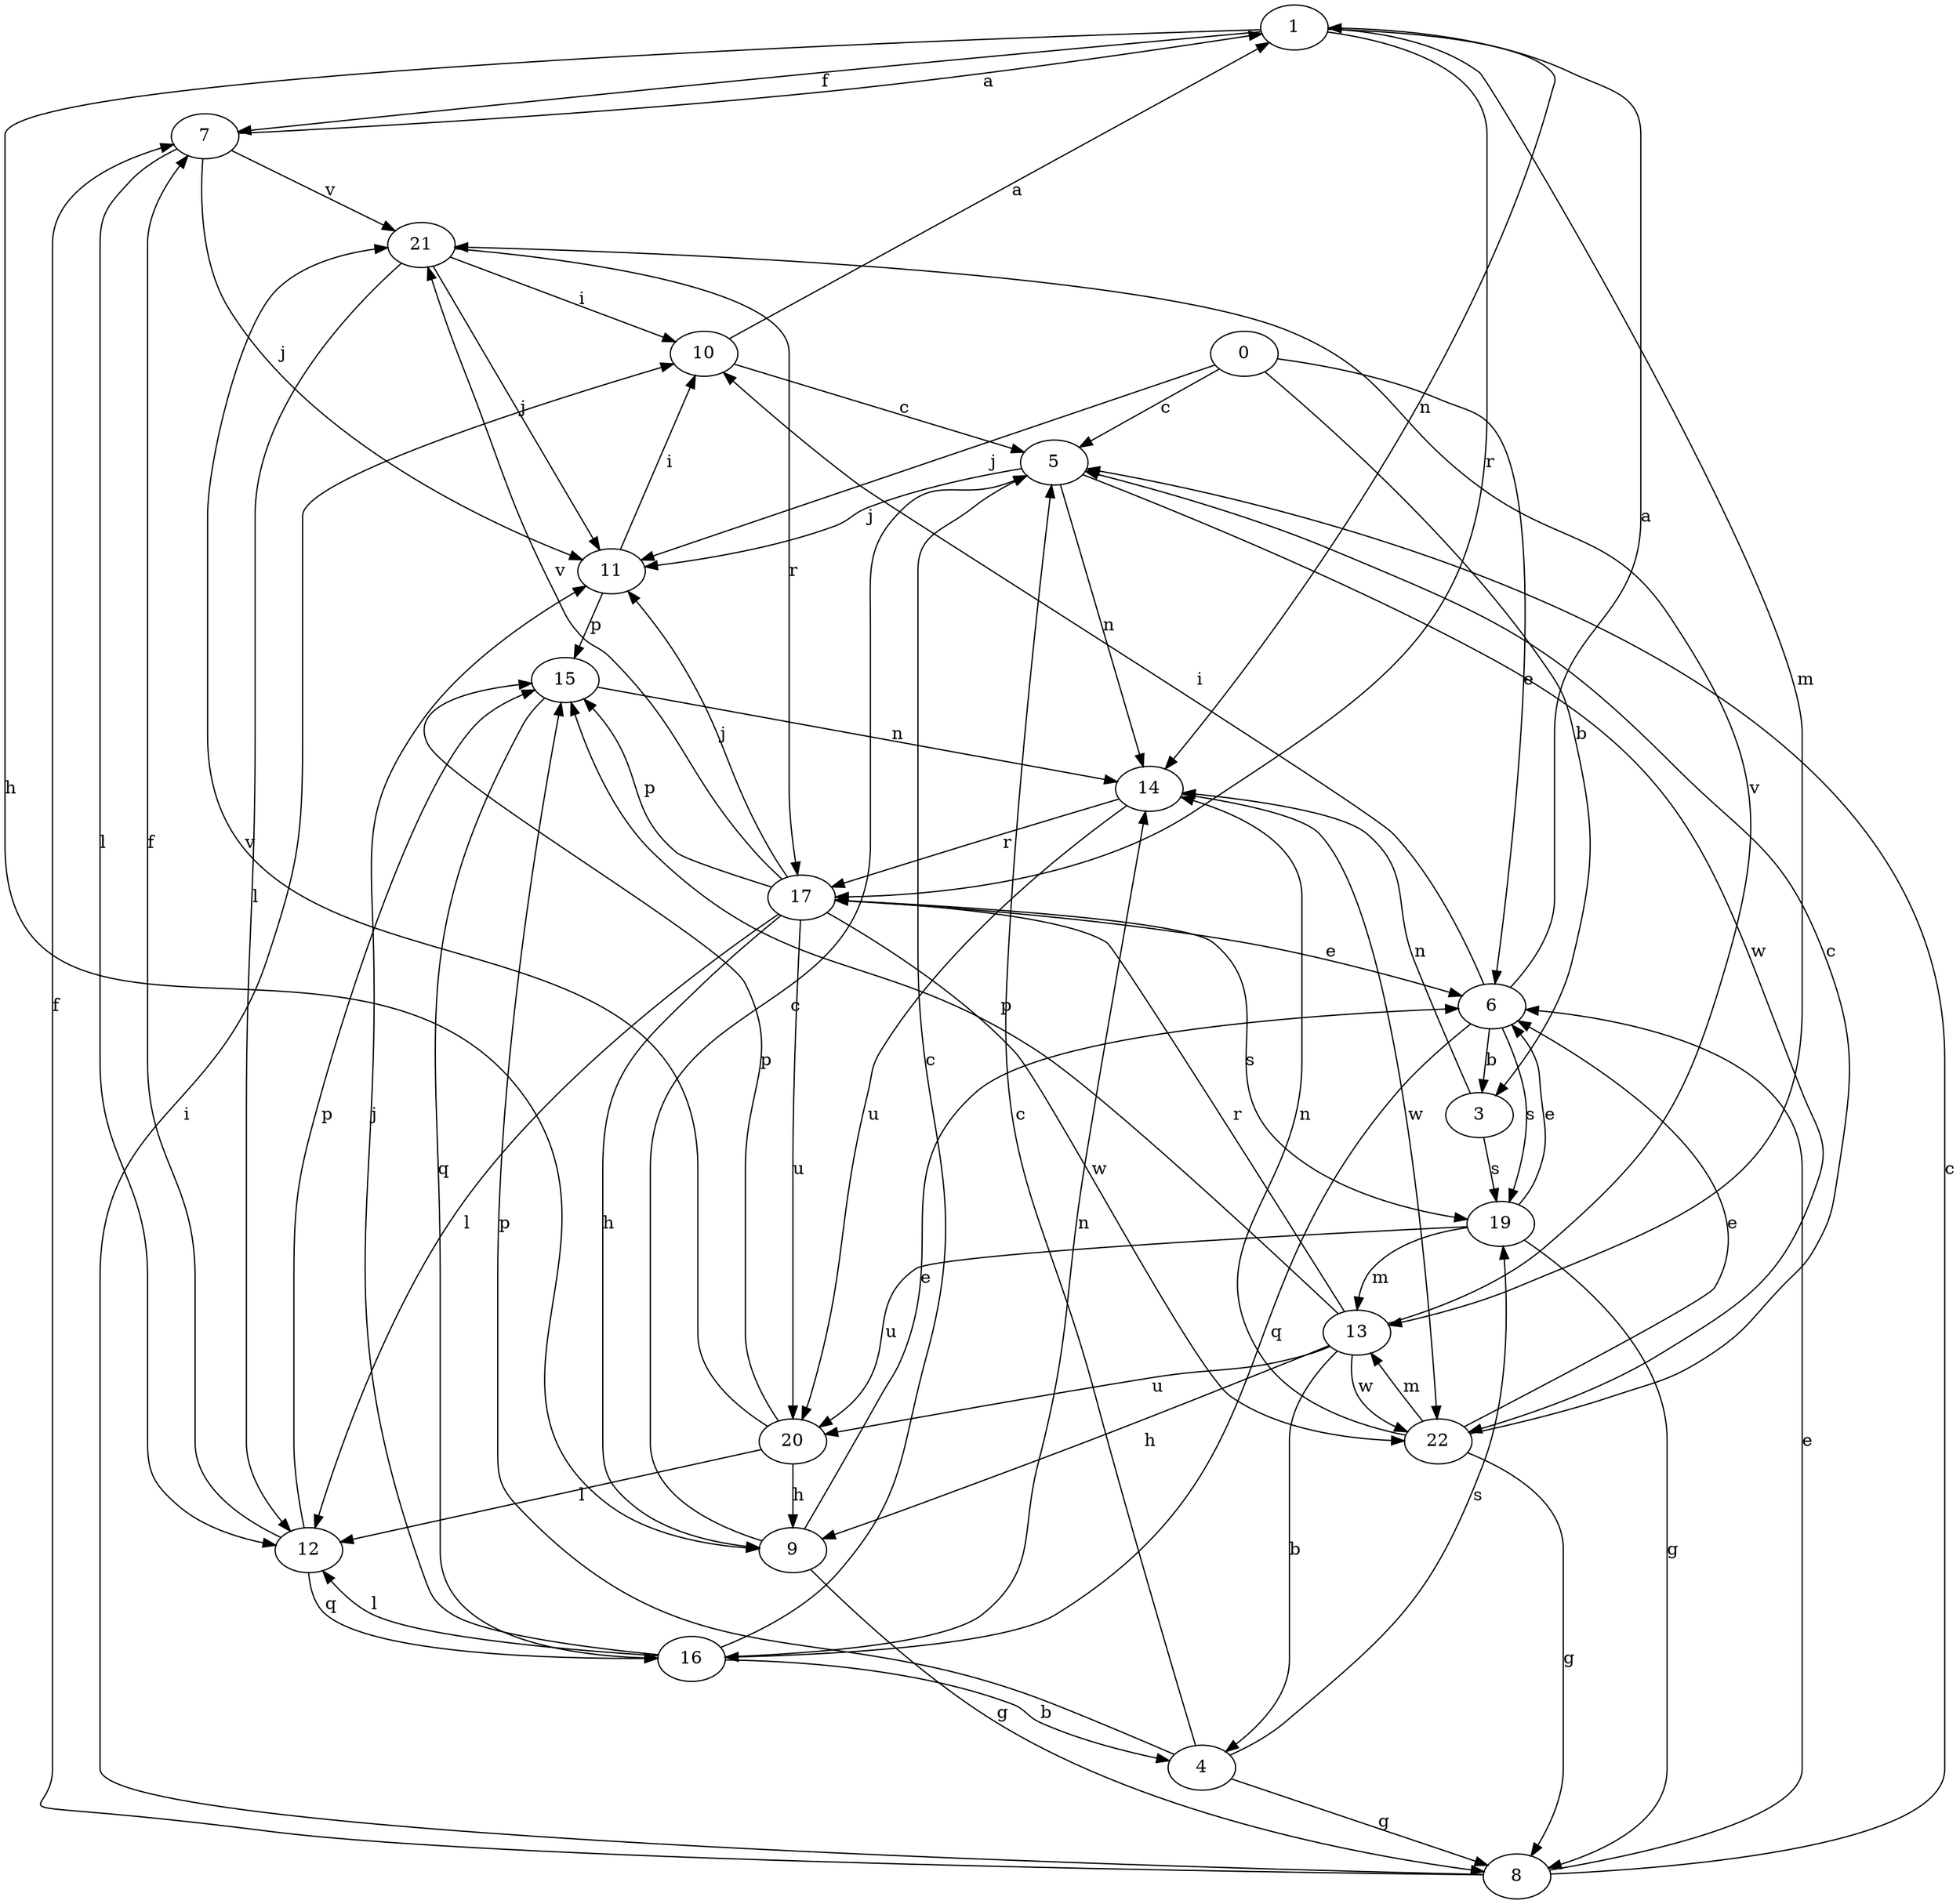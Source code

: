 strict digraph  {
1;
3;
4;
5;
0;
6;
7;
8;
9;
10;
11;
12;
13;
14;
15;
16;
17;
19;
20;
21;
22;
1 -> 7  [label=f];
1 -> 9  [label=h];
1 -> 13  [label=m];
1 -> 14  [label=n];
1 -> 17  [label=r];
3 -> 14  [label=n];
3 -> 19  [label=s];
4 -> 5  [label=c];
4 -> 8  [label=g];
4 -> 15  [label=p];
4 -> 19  [label=s];
5 -> 11  [label=j];
5 -> 14  [label=n];
5 -> 22  [label=w];
0 -> 3  [label=b];
0 -> 5  [label=c];
0 -> 6  [label=e];
0 -> 11  [label=j];
6 -> 1  [label=a];
6 -> 3  [label=b];
6 -> 10  [label=i];
6 -> 16  [label=q];
6 -> 19  [label=s];
7 -> 1  [label=a];
7 -> 11  [label=j];
7 -> 12  [label=l];
7 -> 21  [label=v];
8 -> 5  [label=c];
8 -> 6  [label=e];
8 -> 7  [label=f];
8 -> 10  [label=i];
9 -> 5  [label=c];
9 -> 6  [label=e];
9 -> 8  [label=g];
10 -> 1  [label=a];
10 -> 5  [label=c];
11 -> 10  [label=i];
11 -> 15  [label=p];
12 -> 7  [label=f];
12 -> 15  [label=p];
12 -> 16  [label=q];
13 -> 4  [label=b];
13 -> 9  [label=h];
13 -> 15  [label=p];
13 -> 17  [label=r];
13 -> 20  [label=u];
13 -> 21  [label=v];
13 -> 22  [label=w];
14 -> 17  [label=r];
14 -> 20  [label=u];
14 -> 22  [label=w];
15 -> 14  [label=n];
15 -> 16  [label=q];
16 -> 4  [label=b];
16 -> 5  [label=c];
16 -> 11  [label=j];
16 -> 12  [label=l];
16 -> 14  [label=n];
17 -> 6  [label=e];
17 -> 9  [label=h];
17 -> 11  [label=j];
17 -> 12  [label=l];
17 -> 15  [label=p];
17 -> 19  [label=s];
17 -> 20  [label=u];
17 -> 21  [label=v];
17 -> 22  [label=w];
19 -> 6  [label=e];
19 -> 8  [label=g];
19 -> 13  [label=m];
19 -> 20  [label=u];
20 -> 9  [label=h];
20 -> 12  [label=l];
20 -> 15  [label=p];
20 -> 21  [label=v];
21 -> 10  [label=i];
21 -> 11  [label=j];
21 -> 12  [label=l];
21 -> 17  [label=r];
22 -> 5  [label=c];
22 -> 6  [label=e];
22 -> 8  [label=g];
22 -> 13  [label=m];
22 -> 14  [label=n];
}
